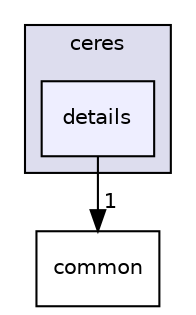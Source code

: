 digraph "/home/runner/work/Sophus/Sophus/cpp/sophus/ceres/details" {
  compound=true
  node [ fontsize="10", fontname="Helvetica"];
  edge [ labelfontsize="10", labelfontname="Helvetica"];
  subgraph clusterdir_9357f5e81d5154233f425db7fc50f4a9 {
    graph [ bgcolor="#ddddee", pencolor="black", label="ceres" fontname="Helvetica", fontsize="10", URL="dir_9357f5e81d5154233f425db7fc50f4a9.html"]
  dir_90b04125d47e2ef5f5088c2fe3eae93c [shape=box, label="details", style="filled", fillcolor="#eeeeff", pencolor="black", URL="dir_90b04125d47e2ef5f5088c2fe3eae93c.html"];
  }
  dir_a7082e164d91aec3b9943421365f2e0b [shape=box label="common" URL="dir_a7082e164d91aec3b9943421365f2e0b.html"];
  dir_90b04125d47e2ef5f5088c2fe3eae93c->dir_a7082e164d91aec3b9943421365f2e0b [headlabel="1", labeldistance=1.5 headhref="dir_000016_000004.html"];
}
